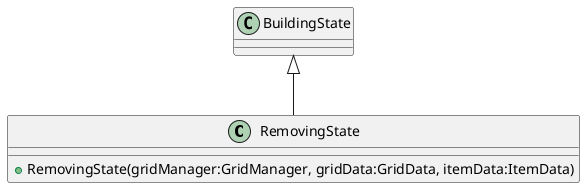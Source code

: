 @startuml
class RemovingState {
    + RemovingState(gridManager:GridManager, gridData:GridData, itemData:ItemData)
}
BuildingState <|-- RemovingState
@enduml

